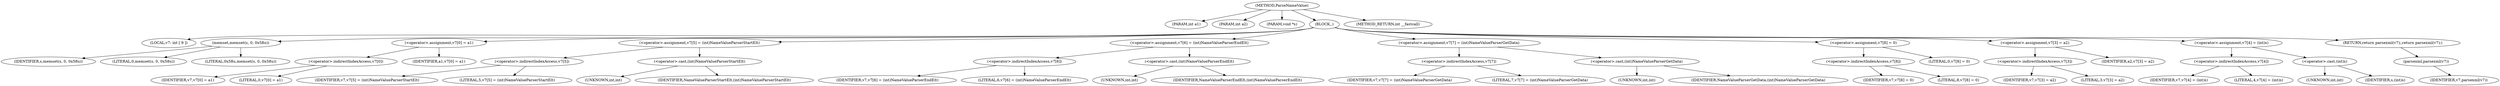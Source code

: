digraph ParseNameValue {  
"1000102" [label = "(METHOD,ParseNameValue)" ]
"1000103" [label = "(PARAM,int a1)" ]
"1000104" [label = "(PARAM,int a2)" ]
"1000105" [label = "(PARAM,void *s)" ]
"1000106" [label = "(BLOCK,,)" ]
"1000107" [label = "(LOCAL,v7: int [ 9 ])" ]
"1000108" [label = "(memset,memset(s, 0, 0x58u))" ]
"1000109" [label = "(IDENTIFIER,s,memset(s, 0, 0x58u))" ]
"1000110" [label = "(LITERAL,0,memset(s, 0, 0x58u))" ]
"1000111" [label = "(LITERAL,0x58u,memset(s, 0, 0x58u))" ]
"1000112" [label = "(<operator>.assignment,v7[0] = a1)" ]
"1000113" [label = "(<operator>.indirectIndexAccess,v7[0])" ]
"1000114" [label = "(IDENTIFIER,v7,v7[0] = a1)" ]
"1000115" [label = "(LITERAL,0,v7[0] = a1)" ]
"1000116" [label = "(IDENTIFIER,a1,v7[0] = a1)" ]
"1000117" [label = "(<operator>.assignment,v7[5] = (int)NameValueParserStartElt)" ]
"1000118" [label = "(<operator>.indirectIndexAccess,v7[5])" ]
"1000119" [label = "(IDENTIFIER,v7,v7[5] = (int)NameValueParserStartElt)" ]
"1000120" [label = "(LITERAL,5,v7[5] = (int)NameValueParserStartElt)" ]
"1000121" [label = "(<operator>.cast,(int)NameValueParserStartElt)" ]
"1000122" [label = "(UNKNOWN,int,int)" ]
"1000123" [label = "(IDENTIFIER,NameValueParserStartElt,(int)NameValueParserStartElt)" ]
"1000124" [label = "(<operator>.assignment,v7[6] = (int)NameValueParserEndElt)" ]
"1000125" [label = "(<operator>.indirectIndexAccess,v7[6])" ]
"1000126" [label = "(IDENTIFIER,v7,v7[6] = (int)NameValueParserEndElt)" ]
"1000127" [label = "(LITERAL,6,v7[6] = (int)NameValueParserEndElt)" ]
"1000128" [label = "(<operator>.cast,(int)NameValueParserEndElt)" ]
"1000129" [label = "(UNKNOWN,int,int)" ]
"1000130" [label = "(IDENTIFIER,NameValueParserEndElt,(int)NameValueParserEndElt)" ]
"1000131" [label = "(<operator>.assignment,v7[7] = (int)NameValueParserGetData)" ]
"1000132" [label = "(<operator>.indirectIndexAccess,v7[7])" ]
"1000133" [label = "(IDENTIFIER,v7,v7[7] = (int)NameValueParserGetData)" ]
"1000134" [label = "(LITERAL,7,v7[7] = (int)NameValueParserGetData)" ]
"1000135" [label = "(<operator>.cast,(int)NameValueParserGetData)" ]
"1000136" [label = "(UNKNOWN,int,int)" ]
"1000137" [label = "(IDENTIFIER,NameValueParserGetData,(int)NameValueParserGetData)" ]
"1000138" [label = "(<operator>.assignment,v7[8] = 0)" ]
"1000139" [label = "(<operator>.indirectIndexAccess,v7[8])" ]
"1000140" [label = "(IDENTIFIER,v7,v7[8] = 0)" ]
"1000141" [label = "(LITERAL,8,v7[8] = 0)" ]
"1000142" [label = "(LITERAL,0,v7[8] = 0)" ]
"1000143" [label = "(<operator>.assignment,v7[3] = a2)" ]
"1000144" [label = "(<operator>.indirectIndexAccess,v7[3])" ]
"1000145" [label = "(IDENTIFIER,v7,v7[3] = a2)" ]
"1000146" [label = "(LITERAL,3,v7[3] = a2)" ]
"1000147" [label = "(IDENTIFIER,a2,v7[3] = a2)" ]
"1000148" [label = "(<operator>.assignment,v7[4] = (int)s)" ]
"1000149" [label = "(<operator>.indirectIndexAccess,v7[4])" ]
"1000150" [label = "(IDENTIFIER,v7,v7[4] = (int)s)" ]
"1000151" [label = "(LITERAL,4,v7[4] = (int)s)" ]
"1000152" [label = "(<operator>.cast,(int)s)" ]
"1000153" [label = "(UNKNOWN,int,int)" ]
"1000154" [label = "(IDENTIFIER,s,(int)s)" ]
"1000155" [label = "(RETURN,return parsexml(v7);,return parsexml(v7);)" ]
"1000156" [label = "(parsexml,parsexml(v7))" ]
"1000157" [label = "(IDENTIFIER,v7,parsexml(v7))" ]
"1000158" [label = "(METHOD_RETURN,int __fastcall)" ]
  "1000102" -> "1000103" 
  "1000102" -> "1000104" 
  "1000102" -> "1000105" 
  "1000102" -> "1000106" 
  "1000102" -> "1000158" 
  "1000106" -> "1000107" 
  "1000106" -> "1000108" 
  "1000106" -> "1000112" 
  "1000106" -> "1000117" 
  "1000106" -> "1000124" 
  "1000106" -> "1000131" 
  "1000106" -> "1000138" 
  "1000106" -> "1000143" 
  "1000106" -> "1000148" 
  "1000106" -> "1000155" 
  "1000108" -> "1000109" 
  "1000108" -> "1000110" 
  "1000108" -> "1000111" 
  "1000112" -> "1000113" 
  "1000112" -> "1000116" 
  "1000113" -> "1000114" 
  "1000113" -> "1000115" 
  "1000117" -> "1000118" 
  "1000117" -> "1000121" 
  "1000118" -> "1000119" 
  "1000118" -> "1000120" 
  "1000121" -> "1000122" 
  "1000121" -> "1000123" 
  "1000124" -> "1000125" 
  "1000124" -> "1000128" 
  "1000125" -> "1000126" 
  "1000125" -> "1000127" 
  "1000128" -> "1000129" 
  "1000128" -> "1000130" 
  "1000131" -> "1000132" 
  "1000131" -> "1000135" 
  "1000132" -> "1000133" 
  "1000132" -> "1000134" 
  "1000135" -> "1000136" 
  "1000135" -> "1000137" 
  "1000138" -> "1000139" 
  "1000138" -> "1000142" 
  "1000139" -> "1000140" 
  "1000139" -> "1000141" 
  "1000143" -> "1000144" 
  "1000143" -> "1000147" 
  "1000144" -> "1000145" 
  "1000144" -> "1000146" 
  "1000148" -> "1000149" 
  "1000148" -> "1000152" 
  "1000149" -> "1000150" 
  "1000149" -> "1000151" 
  "1000152" -> "1000153" 
  "1000152" -> "1000154" 
  "1000155" -> "1000156" 
  "1000156" -> "1000157" 
}
